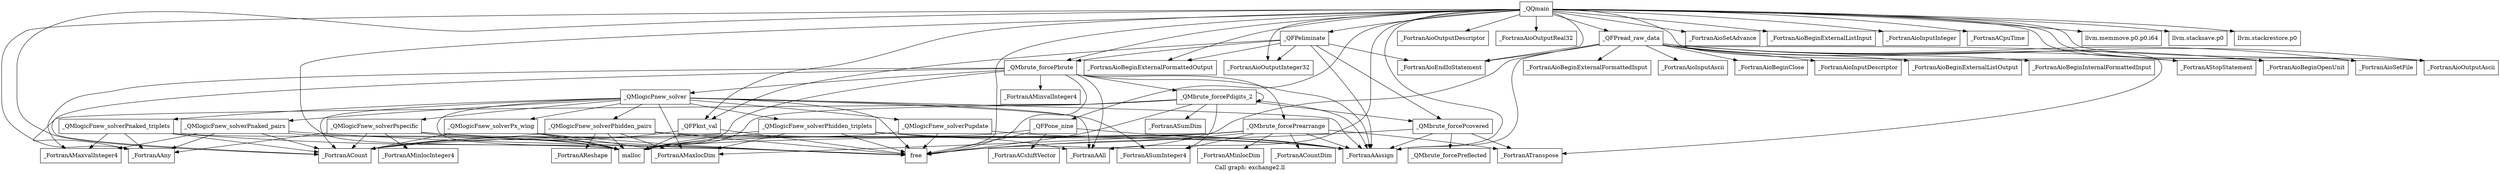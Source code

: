 digraph "Call graph: exchange2.ll" {
	label="Call graph: exchange2.ll";

	Node0x56532df0cd50 [shape=record,label="{free}"];
	Node0x56532dfc17f0 [shape=record,label="{_FortranAioInputAscii}"];
	Node0x56532dfcf9e0 [shape=record,label="{_FortranAioBeginClose}"];
	Node0x56532dfd60f0 [shape=record,label="{_FortranAioInputDescriptor}"];
	Node0x56532dfd82e0 [shape=record,label="{_FortranAioBeginExternalListOutput}"];
	Node0x56532dfd1580 [shape=record,label="{_FortranAioBeginInternalFormattedInput}"];
	Node0x56532df2e780 [shape=record,label="{_FortranACount}"];
	Node0x56532dfc0920 [shape=record,label="{_FortranAioOutputDescriptor}"];
	Node0x56532dfc3080 [shape=record,label="{_FortranAioOutputReal32}"];
	Node0x56532dfc5e50 [shape=record,label="{_FortranAStopStatement}"];
	Node0x56532dfc7990 [shape=record,label="{_FortranACshiftVector}"];
	Node0x56532dfcb3b0 [shape=record,label="{_FortranAioBeginExternalFormattedInput}"];
	Node0x56532df1e9b0 [shape=record,label="{malloc}"];
	Node0x56532df22010 [shape=record,label="{_QMlogicPnew_solver}"];
	Node0x56532df22010 -> Node0x56532df22ff0;
	Node0x56532df22010 -> Node0x56532df50370;
	Node0x56532df22010 -> Node0x56532df1e9b0;
	Node0x56532df22010 -> Node0x56532df2e780;
	Node0x56532df22010 -> Node0x56532df0cd50;
	Node0x56532df22010 -> Node0x56532df4d750;
	Node0x56532df22010 -> Node0x56532df4c710;
	Node0x56532df22010 -> Node0x56532df49bc0;
	Node0x56532df22010 -> Node0x56532df486f0;
	Node0x56532df22010 -> Node0x56532df44810;
	Node0x56532df22010 -> Node0x56532df3a5a0;
	Node0x56532df22010 -> Node0x56532df37f90;
	Node0x56532df22010 -> Node0x56532df379b0;
	Node0x56532df22010 -> Node0x56532df35e60;
	Node0x56532df4c710 [shape=record,label="{_QMlogicFnew_solverPupdate}"];
	Node0x56532df4c710 -> Node0x56532df22ff0;
	Node0x56532df4c710 -> Node0x56532df1e9b0;
	Node0x56532df4c710 -> Node0x56532df0cd50;
	Node0x56532df486f0 [shape=record,label="{_QMlogicFnew_solverPx_wing}"];
	Node0x56532df486f0 -> Node0x56532df1e9b0;
	Node0x56532df486f0 -> Node0x56532df2e780;
	Node0x56532df486f0 -> Node0x56532df0cd50;
	Node0x56532df486f0 -> Node0x56532df49bc0;
	Node0x56532df44810 [shape=record,label="{_QMlogicFnew_solverPspecific}"];
	Node0x56532df44810 -> Node0x56532df1e9b0;
	Node0x56532df44810 -> Node0x56532df513b0;
	Node0x56532df44810 -> Node0x56532df0cd50;
	Node0x56532df44810 -> Node0x56532df22ff0;
	Node0x56532df44810 -> Node0x56532df2e780;
	Node0x56532df44810 -> Node0x56532df53fd0;
	Node0x56532df35e60 [shape=record,label="{_QMlogicFnew_solverPnaked_pairs}"];
	Node0x56532df35e60 -> Node0x56532df1e9b0;
	Node0x56532df35e60 -> Node0x56532df2e780;
	Node0x56532df35e60 -> Node0x56532df0cd50;
	Node0x56532df35e60 -> Node0x56532df55010;
	Node0x56532df35e60 -> Node0x56532df513b0;
	Node0x56532df379b0 [shape=record,label="{_QMlogicFnew_solverPhidden_pairs}"];
	Node0x56532df379b0 -> Node0x56532df1e9b0;
	Node0x56532df379b0 -> Node0x56532df2e780;
	Node0x56532df379b0 -> Node0x56532df0cd50;
	Node0x56532df379b0 -> Node0x56532df22ff0;
	Node0x56532df379b0 -> Node0x56532df49bc0;
	Node0x56532df379b0 -> Node0x56532df57c30;
	Node0x56532df37f90 [shape=record,label="{_QMlogicFnew_solverPnaked_triplets}"];
	Node0x56532df37f90 -> Node0x56532df1e9b0;
	Node0x56532df37f90 -> Node0x56532df2e780;
	Node0x56532df37f90 -> Node0x56532df0cd50;
	Node0x56532df37f90 -> Node0x56532df55010;
	Node0x56532df37f90 -> Node0x56532df513b0;
	Node0x56532df3a5a0 [shape=record,label="{_QMlogicFnew_solverPhidden_triplets}"];
	Node0x56532df3a5a0 -> Node0x56532df1e9b0;
	Node0x56532df3a5a0 -> Node0x56532df2e780;
	Node0x56532df3a5a0 -> Node0x56532df0cd50;
	Node0x56532df3a5a0 -> Node0x56532df22ff0;
	Node0x56532df3a5a0 -> Node0x56532df49bc0;
	Node0x56532df3a5a0 -> Node0x56532df4d750;
	Node0x56532df58c70 [shape=record,label="{_QMbrute_forcePbrute}"];
	Node0x56532df58c70 -> Node0x56532df22ff0;
	Node0x56532df58c70 -> Node0x56532df5edc0;
	Node0x56532df58c70 -> Node0x56532df1e9b0;
	Node0x56532df58c70 -> Node0x56532df2e780;
	Node0x56532df58c70 -> Node0x56532df0cd50;
	Node0x56532df58c70 -> Node0x56532df22010;
	Node0x56532df58c70 -> Node0x56532df6c080;
	Node0x56532df58c70 -> Node0x56532df55010;
	Node0x56532df58c70 -> Node0x56532df4d750;
	Node0x56532df58c70 -> Node0x56532df68370;
	Node0x56532df5edc0 [shape=record,label="{_QMbrute_forcePrearrange}"];
	Node0x56532df5edc0 -> Node0x56532df1e9b0;
	Node0x56532df5edc0 -> Node0x56532df2e780;
	Node0x56532df5edc0 -> Node0x56532df0cd50;
	Node0x56532df5edc0 -> Node0x56532df22ff0;
	Node0x56532df5edc0 -> Node0x56532df6e700;
	Node0x56532df5edc0 -> Node0x56532df49bc0;
	Node0x56532df5edc0 -> Node0x56532df746f0;
	Node0x56532df5edc0 -> Node0x56532df50370;
	Node0x56532df5edc0 -> Node0x56532df72bb0;
	Node0x56532df6c080 [shape=record,label="{_QMbrute_forcePdigits_2}"];
	Node0x56532df6c080 -> Node0x56532df1e9b0;
	Node0x56532df6c080 -> Node0x56532df22ff0;
	Node0x56532df6c080 -> Node0x56532df0cd50;
	Node0x56532df6c080 -> Node0x56532df6c080;
	Node0x56532df6c080 -> Node0x56532df7c410;
	Node0x56532df6c080 -> Node0x56532df50370;
	Node0x56532df6c080 -> Node0x56532df7a8d0;
	Node0x56532df6c080 -> Node0x56532df513b0;
	Node0x56532df7c410 [shape=record,label="{_QMbrute_forcePcovered}"];
	Node0x56532df7c410 -> Node0x56532df22ff0;
	Node0x56532df7c410 -> Node0x56532df83710;
	Node0x56532df7c410 -> Node0x56532df6e700;
	Node0x56532df7c410 -> Node0x56532df0cd50;
	Node0x56532df83710 [shape=record,label="{_QMbrute_forcePreflected}"];
	Node0x56532df863d0 [shape=record,label="{_QQmain}"];
	Node0x56532df863d0 -> Node0x56532df8b7c0;
	Node0x56532df863d0 -> Node0x56532df8de00;
	Node0x56532df863d0 -> Node0x56532df90040;
	Node0x56532df863d0 -> Node0x56532df91200;
	Node0x56532df863d0 -> Node0x56532df94780;
	Node0x56532df863d0 -> Node0x56532dfc5e50;
	Node0x56532df863d0 -> Node0x56532df96640;
	Node0x56532df863d0 -> Node0x56532df97460;
	Node0x56532df863d0 -> Node0x56532df9a950;
	Node0x56532df863d0 -> Node0x56532dfc3080;
	Node0x56532df863d0 -> Node0x56532dfb37c0;
	Node0x56532df863d0 -> Node0x56532e68a800;
	Node0x56532df863d0 -> Node0x56532df0cd50;
	Node0x56532df863d0 -> Node0x56532e68a880;
	Node0x56532df863d0 -> Node0x56532df2e780;
	Node0x56532df863d0 -> Node0x56532df1e9b0;
	Node0x56532df863d0 -> Node0x56532df4d750;
	Node0x56532df863d0 -> Node0x56532df22ff0;
	Node0x56532df863d0 -> Node0x56532dfc0920;
	Node0x56532df863d0 -> Node0x56532dfa93e0;
	Node0x56532df863d0 -> Node0x56532df9d570;
	Node0x56532df863d0 -> Node0x56532df9e290;
	Node0x56532df863d0 -> Node0x56532dfa3670;
	Node0x56532df863d0 -> Node0x56532dfa17b0;
	Node0x56532df863d0 -> Node0x56532df58c70;
	Node0x56532df863d0 -> Node0x56532dfa69c0;
	Node0x56532df863d0 -> Node0x56532df513b0;
	Node0x56532dfa3670 [shape=record,label="{_QFPeliminate}"];
	Node0x56532dfa3670 -> Node0x56532df22ff0;
	Node0x56532dfa3670 -> Node0x56532dfa69c0;
	Node0x56532dfa3670 -> Node0x56532df7c410;
	Node0x56532dfa3670 -> Node0x56532df58c70;
	Node0x56532dfa3670 -> Node0x56532df90040;
	Node0x56532dfa3670 -> Node0x56532df8b7c0;
	Node0x56532dfa3670 -> Node0x56532e68a800;
	Node0x56532dfa69c0 [shape=record,label="{_QFPknt_val}"];
	Node0x56532dfa69c0 -> Node0x56532df1e9b0;
	Node0x56532dfa69c0 -> Node0x56532df2e780;
	Node0x56532dfa69c0 -> Node0x56532df0cd50;
	Node0x56532df9e290 [shape=record,label="{_QFPone_nine}"];
	Node0x56532df9e290 -> Node0x56532df1e9b0;
	Node0x56532df9e290 -> Node0x56532df22ff0;
	Node0x56532df9e290 -> Node0x56532df0cd50;
	Node0x56532df9e290 -> Node0x56532dfc7990;
	Node0x56532e68a880 [shape=record,label="{_QFPread_raw_data}"];
	Node0x56532e68a880 -> Node0x56532df97460;
	Node0x56532e68a880 -> Node0x56532df9a950;
	Node0x56532e68a880 -> Node0x56532df90040;
	Node0x56532e68a880 -> Node0x56532dfcb3b0;
	Node0x56532e68a880 -> Node0x56532dfc17f0;
	Node0x56532e68a880 -> Node0x56532dfc5e50;
	Node0x56532e68a880 -> Node0x56532dfcf9e0;
	Node0x56532e68a880 -> Node0x56532dfb37c0;
	Node0x56532e68a880 -> Node0x56532dfd1580;
	Node0x56532e68a880 -> Node0x56532dfd60f0;
	Node0x56532e68a880 -> Node0x56532dfd82e0;
	Node0x56532e68a880 -> Node0x56532df6e700;
	Node0x56532e68a880 -> Node0x56532df22ff0;
	Node0x56532e68a880 -> Node0x56532df0cd50;
	Node0x56532df8b7c0 [shape=record,label="{_FortranAioBeginExternalFormattedOutput}"];
	Node0x56532df57c30 [shape=record,label="{_FortranAReshape}"];
	Node0x56532df8de00 [shape=record,label="{_FortranAioSetAdvance}"];
	Node0x56532df90040 [shape=record,label="{_FortranAioEndIoStatement}"];
	Node0x56532df91200 [shape=record,label="{_FortranAioBeginExternalListInput}"];
	Node0x56532df94780 [shape=record,label="{_FortranAioInputInteger}"];
	Node0x56532df96640 [shape=record,label="{_FortranACpuTime}"];
	Node0x56532df97460 [shape=record,label="{_FortranAioBeginOpenUnit}"];
	Node0x56532df9a950 [shape=record,label="{_FortranAioSetFile}"];
	Node0x56532e68a800 [shape=record,label="{_FortranAioOutputInteger32}"];
	Node0x56532df9d570 [shape=record,label="{llvm.stacksave.p0}"];
	Node0x56532dfa17b0 [shape=record,label="{llvm.stackrestore.p0}"];
	Node0x56532dfb37c0 [shape=record,label="{_FortranAioOutputAscii}"];
	Node0x56532df49bc0 [shape=record,label="{_FortranAMaxlocDim}"];
	Node0x56532df50370 [shape=record,label="{_FortranASumInteger4}"];
	Node0x56532df4d750 [shape=record,label="{_FortranAAll}"];
	Node0x56532df513b0 [shape=record,label="{_FortranAAny}"];
	Node0x56532df53fd0 [shape=record,label="{_FortranAMinlocInteger4}"];
	Node0x56532df55010 [shape=record,label="{_FortranAMaxvalInteger4}"];
	Node0x56532df68370 [shape=record,label="{_FortranAMinvalInteger4}"];
	Node0x56532df6e700 [shape=record,label="{_FortranATranspose}"];
	Node0x56532df72bb0 [shape=record,label="{_FortranACountDim}"];
	Node0x56532df746f0 [shape=record,label="{_FortranAMinlocDim}"];
	Node0x56532df7a8d0 [shape=record,label="{_FortranASumDim}"];
	Node0x56532df22ff0 [shape=record,label="{_FortranAAssign}"];
	Node0x56532dfa93e0 [shape=record,label="{llvm.memmove.p0.p0.i64}"];
}
